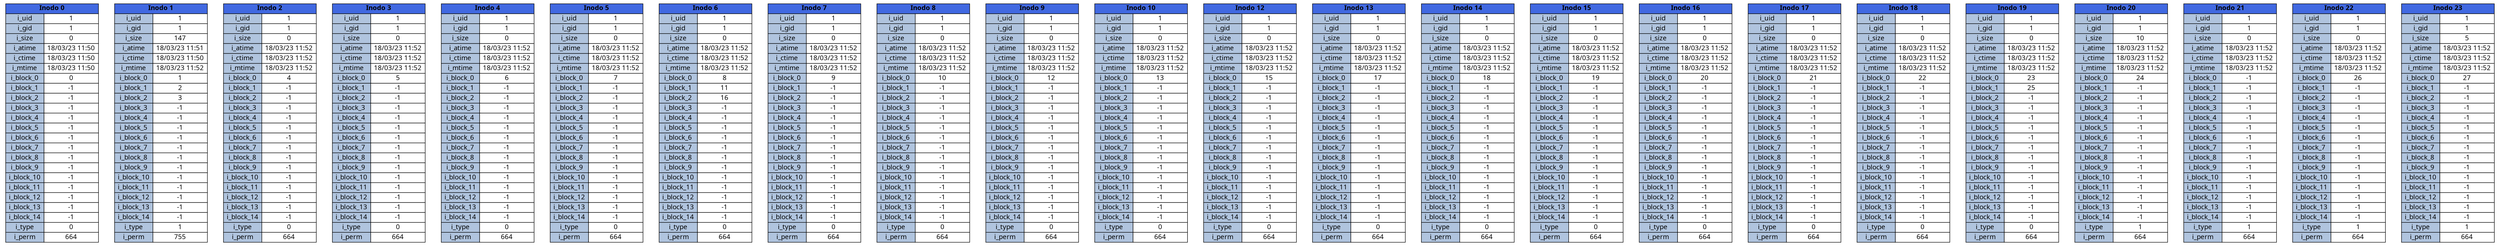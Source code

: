 digraph G{

    nodo_0 [ shape=none fontname="Century Gothic" label=<
   <table border='0' cellborder='1' cellspacing='0' bgcolor="royalblue">    <tr> <td colspan='2'> <b>Inodo 0</b> </td></tr>
    <tr> <td bgcolor="lightsteelblue"> i_uid </td> <td bgcolor="white"> 1 </td>  </tr>
    <tr> <td bgcolor="lightsteelblue"> i_gid </td> <td bgcolor="white"> 1 </td>  </tr>
    <tr> <td bgcolor="lightsteelblue"> i_size </td> <td bgcolor="white"> 0 </td> </tr>
    <tr> <td bgcolor="lightsteelblue"> i_atime </td> <td bgcolor="white"> 18/03/23 11:50 </td>  </tr>
    <tr> <td bgcolor="lightsteelblue"> i_ctime </td> <td bgcolor="white"> 18/03/23 11:50 </td>  </tr>
    <tr> <td bgcolor="lightsteelblue"> i_mtime </td> <td bgcolor="white"> 18/03/23 11:50 </td></tr>
    <tr> <td bgcolor="lightsteelblue"> i_block_0 </td> <td bgcolor="white"> 0 </td> </tr>
    <tr> <td bgcolor="lightsteelblue"> i_block_1 </td> <td bgcolor="white"> -1 </td> </tr>
    <tr> <td bgcolor="lightsteelblue"> i_block_2 </td> <td bgcolor="white"> -1 </td> </tr>
    <tr> <td bgcolor="lightsteelblue"> i_block_3 </td> <td bgcolor="white"> -1 </td> </tr>
    <tr> <td bgcolor="lightsteelblue"> i_block_4 </td> <td bgcolor="white"> -1 </td> </tr>
    <tr> <td bgcolor="lightsteelblue"> i_block_5 </td> <td bgcolor="white"> -1 </td> </tr>
    <tr> <td bgcolor="lightsteelblue"> i_block_6 </td> <td bgcolor="white"> -1 </td> </tr>
    <tr> <td bgcolor="lightsteelblue"> i_block_7 </td> <td bgcolor="white"> -1 </td> </tr>
    <tr> <td bgcolor="lightsteelblue"> i_block_8 </td> <td bgcolor="white"> -1 </td> </tr>
    <tr> <td bgcolor="lightsteelblue"> i_block_9 </td> <td bgcolor="white"> -1 </td> </tr>
    <tr> <td bgcolor="lightsteelblue"> i_block_10 </td> <td bgcolor="white"> -1 </td> </tr>
    <tr> <td bgcolor="lightsteelblue"> i_block_11 </td> <td bgcolor="white"> -1 </td> </tr>
    <tr> <td bgcolor="lightsteelblue"> i_block_12 </td> <td bgcolor="white"> -1 </td> </tr>
    <tr> <td bgcolor="lightsteelblue"> i_block_13 </td> <td bgcolor="white"> -1 </td> </tr>
    <tr> <td bgcolor="lightsteelblue"> i_block_14 </td> <td bgcolor="white"> -1 </td> </tr>
    <tr> <td bgcolor="lightsteelblue"> i_type </td> <td bgcolor="white"> 0 </td> </tr>
    <tr> <td bgcolor="lightsteelblue"> i_perm </td> <td bgcolor="white"> 664 </td> </tr>
   </table>>]
    nodo_1 [ shape=none fontname="Century Gothic" label=<
   <table border='0' cellborder='1' cellspacing='0' bgcolor="royalblue">    <tr> <td colspan='2'> <b>Inodo 1</b> </td></tr>
    <tr> <td bgcolor="lightsteelblue"> i_uid </td> <td bgcolor="white"> 1 </td>  </tr>
    <tr> <td bgcolor="lightsteelblue"> i_gid </td> <td bgcolor="white"> 1 </td>  </tr>
    <tr> <td bgcolor="lightsteelblue"> i_size </td> <td bgcolor="white"> 147 </td> </tr>
    <tr> <td bgcolor="lightsteelblue"> i_atime </td> <td bgcolor="white"> 18/03/23 11:51 </td>  </tr>
    <tr> <td bgcolor="lightsteelblue"> i_ctime </td> <td bgcolor="white"> 18/03/23 11:50 </td>  </tr>
    <tr> <td bgcolor="lightsteelblue"> i_mtime </td> <td bgcolor="white"> 18/03/23 11:52 </td></tr>
    <tr> <td bgcolor="lightsteelblue"> i_block_0 </td> <td bgcolor="white"> 1 </td> </tr>
    <tr> <td bgcolor="lightsteelblue"> i_block_1 </td> <td bgcolor="white"> 2 </td> </tr>
    <tr> <td bgcolor="lightsteelblue"> i_block_2 </td> <td bgcolor="white"> 3 </td> </tr>
    <tr> <td bgcolor="lightsteelblue"> i_block_3 </td> <td bgcolor="white"> -1 </td> </tr>
    <tr> <td bgcolor="lightsteelblue"> i_block_4 </td> <td bgcolor="white"> -1 </td> </tr>
    <tr> <td bgcolor="lightsteelblue"> i_block_5 </td> <td bgcolor="white"> -1 </td> </tr>
    <tr> <td bgcolor="lightsteelblue"> i_block_6 </td> <td bgcolor="white"> -1 </td> </tr>
    <tr> <td bgcolor="lightsteelblue"> i_block_7 </td> <td bgcolor="white"> -1 </td> </tr>
    <tr> <td bgcolor="lightsteelblue"> i_block_8 </td> <td bgcolor="white"> -1 </td> </tr>
    <tr> <td bgcolor="lightsteelblue"> i_block_9 </td> <td bgcolor="white"> -1 </td> </tr>
    <tr> <td bgcolor="lightsteelblue"> i_block_10 </td> <td bgcolor="white"> -1 </td> </tr>
    <tr> <td bgcolor="lightsteelblue"> i_block_11 </td> <td bgcolor="white"> -1 </td> </tr>
    <tr> <td bgcolor="lightsteelblue"> i_block_12 </td> <td bgcolor="white"> -1 </td> </tr>
    <tr> <td bgcolor="lightsteelblue"> i_block_13 </td> <td bgcolor="white"> -1 </td> </tr>
    <tr> <td bgcolor="lightsteelblue"> i_block_14 </td> <td bgcolor="white"> -1 </td> </tr>
    <tr> <td bgcolor="lightsteelblue"> i_type </td> <td bgcolor="white"> 1 </td> </tr>
    <tr> <td bgcolor="lightsteelblue"> i_perm </td> <td bgcolor="white"> 755 </td> </tr>
   </table>>]
    nodo_2 [ shape=none fontname="Century Gothic" label=<
   <table border='0' cellborder='1' cellspacing='0' bgcolor="royalblue">    <tr> <td colspan='2'> <b>Inodo 2</b> </td></tr>
    <tr> <td bgcolor="lightsteelblue"> i_uid </td> <td bgcolor="white"> 1 </td>  </tr>
    <tr> <td bgcolor="lightsteelblue"> i_gid </td> <td bgcolor="white"> 1 </td>  </tr>
    <tr> <td bgcolor="lightsteelblue"> i_size </td> <td bgcolor="white"> 0 </td> </tr>
    <tr> <td bgcolor="lightsteelblue"> i_atime </td> <td bgcolor="white"> 18/03/23 11:52 </td>  </tr>
    <tr> <td bgcolor="lightsteelblue"> i_ctime </td> <td bgcolor="white"> 18/03/23 11:52 </td>  </tr>
    <tr> <td bgcolor="lightsteelblue"> i_mtime </td> <td bgcolor="white"> 18/03/23 11:52 </td></tr>
    <tr> <td bgcolor="lightsteelblue"> i_block_0 </td> <td bgcolor="white"> 4 </td> </tr>
    <tr> <td bgcolor="lightsteelblue"> i_block_1 </td> <td bgcolor="white"> -1 </td> </tr>
    <tr> <td bgcolor="lightsteelblue"> i_block_2 </td> <td bgcolor="white"> -1 </td> </tr>
    <tr> <td bgcolor="lightsteelblue"> i_block_3 </td> <td bgcolor="white"> -1 </td> </tr>
    <tr> <td bgcolor="lightsteelblue"> i_block_4 </td> <td bgcolor="white"> -1 </td> </tr>
    <tr> <td bgcolor="lightsteelblue"> i_block_5 </td> <td bgcolor="white"> -1 </td> </tr>
    <tr> <td bgcolor="lightsteelblue"> i_block_6 </td> <td bgcolor="white"> -1 </td> </tr>
    <tr> <td bgcolor="lightsteelblue"> i_block_7 </td> <td bgcolor="white"> -1 </td> </tr>
    <tr> <td bgcolor="lightsteelblue"> i_block_8 </td> <td bgcolor="white"> -1 </td> </tr>
    <tr> <td bgcolor="lightsteelblue"> i_block_9 </td> <td bgcolor="white"> -1 </td> </tr>
    <tr> <td bgcolor="lightsteelblue"> i_block_10 </td> <td bgcolor="white"> -1 </td> </tr>
    <tr> <td bgcolor="lightsteelblue"> i_block_11 </td> <td bgcolor="white"> -1 </td> </tr>
    <tr> <td bgcolor="lightsteelblue"> i_block_12 </td> <td bgcolor="white"> -1 </td> </tr>
    <tr> <td bgcolor="lightsteelblue"> i_block_13 </td> <td bgcolor="white"> -1 </td> </tr>
    <tr> <td bgcolor="lightsteelblue"> i_block_14 </td> <td bgcolor="white"> -1 </td> </tr>
    <tr> <td bgcolor="lightsteelblue"> i_type </td> <td bgcolor="white"> 0 </td> </tr>
    <tr> <td bgcolor="lightsteelblue"> i_perm </td> <td bgcolor="white"> 664 </td> </tr>
   </table>>]
    nodo_3 [ shape=none fontname="Century Gothic" label=<
   <table border='0' cellborder='1' cellspacing='0' bgcolor="royalblue">    <tr> <td colspan='2'> <b>Inodo 3</b> </td></tr>
    <tr> <td bgcolor="lightsteelblue"> i_uid </td> <td bgcolor="white"> 1 </td>  </tr>
    <tr> <td bgcolor="lightsteelblue"> i_gid </td> <td bgcolor="white"> 1 </td>  </tr>
    <tr> <td bgcolor="lightsteelblue"> i_size </td> <td bgcolor="white"> 0 </td> </tr>
    <tr> <td bgcolor="lightsteelblue"> i_atime </td> <td bgcolor="white"> 18/03/23 11:52 </td>  </tr>
    <tr> <td bgcolor="lightsteelblue"> i_ctime </td> <td bgcolor="white"> 18/03/23 11:52 </td>  </tr>
    <tr> <td bgcolor="lightsteelblue"> i_mtime </td> <td bgcolor="white"> 18/03/23 11:52 </td></tr>
    <tr> <td bgcolor="lightsteelblue"> i_block_0 </td> <td bgcolor="white"> 5 </td> </tr>
    <tr> <td bgcolor="lightsteelblue"> i_block_1 </td> <td bgcolor="white"> -1 </td> </tr>
    <tr> <td bgcolor="lightsteelblue"> i_block_2 </td> <td bgcolor="white"> -1 </td> </tr>
    <tr> <td bgcolor="lightsteelblue"> i_block_3 </td> <td bgcolor="white"> -1 </td> </tr>
    <tr> <td bgcolor="lightsteelblue"> i_block_4 </td> <td bgcolor="white"> -1 </td> </tr>
    <tr> <td bgcolor="lightsteelblue"> i_block_5 </td> <td bgcolor="white"> -1 </td> </tr>
    <tr> <td bgcolor="lightsteelblue"> i_block_6 </td> <td bgcolor="white"> -1 </td> </tr>
    <tr> <td bgcolor="lightsteelblue"> i_block_7 </td> <td bgcolor="white"> -1 </td> </tr>
    <tr> <td bgcolor="lightsteelblue"> i_block_8 </td> <td bgcolor="white"> -1 </td> </tr>
    <tr> <td bgcolor="lightsteelblue"> i_block_9 </td> <td bgcolor="white"> -1 </td> </tr>
    <tr> <td bgcolor="lightsteelblue"> i_block_10 </td> <td bgcolor="white"> -1 </td> </tr>
    <tr> <td bgcolor="lightsteelblue"> i_block_11 </td> <td bgcolor="white"> -1 </td> </tr>
    <tr> <td bgcolor="lightsteelblue"> i_block_12 </td> <td bgcolor="white"> -1 </td> </tr>
    <tr> <td bgcolor="lightsteelblue"> i_block_13 </td> <td bgcolor="white"> -1 </td> </tr>
    <tr> <td bgcolor="lightsteelblue"> i_block_14 </td> <td bgcolor="white"> -1 </td> </tr>
    <tr> <td bgcolor="lightsteelblue"> i_type </td> <td bgcolor="white"> 0 </td> </tr>
    <tr> <td bgcolor="lightsteelblue"> i_perm </td> <td bgcolor="white"> 664 </td> </tr>
   </table>>]
    nodo_4 [ shape=none fontname="Century Gothic" label=<
   <table border='0' cellborder='1' cellspacing='0' bgcolor="royalblue">    <tr> <td colspan='2'> <b>Inodo 4</b> </td></tr>
    <tr> <td bgcolor="lightsteelblue"> i_uid </td> <td bgcolor="white"> 1 </td>  </tr>
    <tr> <td bgcolor="lightsteelblue"> i_gid </td> <td bgcolor="white"> 1 </td>  </tr>
    <tr> <td bgcolor="lightsteelblue"> i_size </td> <td bgcolor="white"> 0 </td> </tr>
    <tr> <td bgcolor="lightsteelblue"> i_atime </td> <td bgcolor="white"> 18/03/23 11:52 </td>  </tr>
    <tr> <td bgcolor="lightsteelblue"> i_ctime </td> <td bgcolor="white"> 18/03/23 11:52 </td>  </tr>
    <tr> <td bgcolor="lightsteelblue"> i_mtime </td> <td bgcolor="white"> 18/03/23 11:52 </td></tr>
    <tr> <td bgcolor="lightsteelblue"> i_block_0 </td> <td bgcolor="white"> 6 </td> </tr>
    <tr> <td bgcolor="lightsteelblue"> i_block_1 </td> <td bgcolor="white"> -1 </td> </tr>
    <tr> <td bgcolor="lightsteelblue"> i_block_2 </td> <td bgcolor="white"> -1 </td> </tr>
    <tr> <td bgcolor="lightsteelblue"> i_block_3 </td> <td bgcolor="white"> -1 </td> </tr>
    <tr> <td bgcolor="lightsteelblue"> i_block_4 </td> <td bgcolor="white"> -1 </td> </tr>
    <tr> <td bgcolor="lightsteelblue"> i_block_5 </td> <td bgcolor="white"> -1 </td> </tr>
    <tr> <td bgcolor="lightsteelblue"> i_block_6 </td> <td bgcolor="white"> -1 </td> </tr>
    <tr> <td bgcolor="lightsteelblue"> i_block_7 </td> <td bgcolor="white"> -1 </td> </tr>
    <tr> <td bgcolor="lightsteelblue"> i_block_8 </td> <td bgcolor="white"> -1 </td> </tr>
    <tr> <td bgcolor="lightsteelblue"> i_block_9 </td> <td bgcolor="white"> -1 </td> </tr>
    <tr> <td bgcolor="lightsteelblue"> i_block_10 </td> <td bgcolor="white"> -1 </td> </tr>
    <tr> <td bgcolor="lightsteelblue"> i_block_11 </td> <td bgcolor="white"> -1 </td> </tr>
    <tr> <td bgcolor="lightsteelblue"> i_block_12 </td> <td bgcolor="white"> -1 </td> </tr>
    <tr> <td bgcolor="lightsteelblue"> i_block_13 </td> <td bgcolor="white"> -1 </td> </tr>
    <tr> <td bgcolor="lightsteelblue"> i_block_14 </td> <td bgcolor="white"> -1 </td> </tr>
    <tr> <td bgcolor="lightsteelblue"> i_type </td> <td bgcolor="white"> 0 </td> </tr>
    <tr> <td bgcolor="lightsteelblue"> i_perm </td> <td bgcolor="white"> 664 </td> </tr>
   </table>>]
    nodo_5 [ shape=none fontname="Century Gothic" label=<
   <table border='0' cellborder='1' cellspacing='0' bgcolor="royalblue">    <tr> <td colspan='2'> <b>Inodo 5</b> </td></tr>
    <tr> <td bgcolor="lightsteelblue"> i_uid </td> <td bgcolor="white"> 1 </td>  </tr>
    <tr> <td bgcolor="lightsteelblue"> i_gid </td> <td bgcolor="white"> 1 </td>  </tr>
    <tr> <td bgcolor="lightsteelblue"> i_size </td> <td bgcolor="white"> 0 </td> </tr>
    <tr> <td bgcolor="lightsteelblue"> i_atime </td> <td bgcolor="white"> 18/03/23 11:52 </td>  </tr>
    <tr> <td bgcolor="lightsteelblue"> i_ctime </td> <td bgcolor="white"> 18/03/23 11:52 </td>  </tr>
    <tr> <td bgcolor="lightsteelblue"> i_mtime </td> <td bgcolor="white"> 18/03/23 11:52 </td></tr>
    <tr> <td bgcolor="lightsteelblue"> i_block_0 </td> <td bgcolor="white"> 7 </td> </tr>
    <tr> <td bgcolor="lightsteelblue"> i_block_1 </td> <td bgcolor="white"> -1 </td> </tr>
    <tr> <td bgcolor="lightsteelblue"> i_block_2 </td> <td bgcolor="white"> -1 </td> </tr>
    <tr> <td bgcolor="lightsteelblue"> i_block_3 </td> <td bgcolor="white"> -1 </td> </tr>
    <tr> <td bgcolor="lightsteelblue"> i_block_4 </td> <td bgcolor="white"> -1 </td> </tr>
    <tr> <td bgcolor="lightsteelblue"> i_block_5 </td> <td bgcolor="white"> -1 </td> </tr>
    <tr> <td bgcolor="lightsteelblue"> i_block_6 </td> <td bgcolor="white"> -1 </td> </tr>
    <tr> <td bgcolor="lightsteelblue"> i_block_7 </td> <td bgcolor="white"> -1 </td> </tr>
    <tr> <td bgcolor="lightsteelblue"> i_block_8 </td> <td bgcolor="white"> -1 </td> </tr>
    <tr> <td bgcolor="lightsteelblue"> i_block_9 </td> <td bgcolor="white"> -1 </td> </tr>
    <tr> <td bgcolor="lightsteelblue"> i_block_10 </td> <td bgcolor="white"> -1 </td> </tr>
    <tr> <td bgcolor="lightsteelblue"> i_block_11 </td> <td bgcolor="white"> -1 </td> </tr>
    <tr> <td bgcolor="lightsteelblue"> i_block_12 </td> <td bgcolor="white"> -1 </td> </tr>
    <tr> <td bgcolor="lightsteelblue"> i_block_13 </td> <td bgcolor="white"> -1 </td> </tr>
    <tr> <td bgcolor="lightsteelblue"> i_block_14 </td> <td bgcolor="white"> -1 </td> </tr>
    <tr> <td bgcolor="lightsteelblue"> i_type </td> <td bgcolor="white"> 0 </td> </tr>
    <tr> <td bgcolor="lightsteelblue"> i_perm </td> <td bgcolor="white"> 664 </td> </tr>
   </table>>]
    nodo_6 [ shape=none fontname="Century Gothic" label=<
   <table border='0' cellborder='1' cellspacing='0' bgcolor="royalblue">    <tr> <td colspan='2'> <b>Inodo 6</b> </td></tr>
    <tr> <td bgcolor="lightsteelblue"> i_uid </td> <td bgcolor="white"> 1 </td>  </tr>
    <tr> <td bgcolor="lightsteelblue"> i_gid </td> <td bgcolor="white"> 1 </td>  </tr>
    <tr> <td bgcolor="lightsteelblue"> i_size </td> <td bgcolor="white"> 0 </td> </tr>
    <tr> <td bgcolor="lightsteelblue"> i_atime </td> <td bgcolor="white"> 18/03/23 11:52 </td>  </tr>
    <tr> <td bgcolor="lightsteelblue"> i_ctime </td> <td bgcolor="white"> 18/03/23 11:52 </td>  </tr>
    <tr> <td bgcolor="lightsteelblue"> i_mtime </td> <td bgcolor="white"> 18/03/23 11:52 </td></tr>
    <tr> <td bgcolor="lightsteelblue"> i_block_0 </td> <td bgcolor="white"> 8 </td> </tr>
    <tr> <td bgcolor="lightsteelblue"> i_block_1 </td> <td bgcolor="white"> 11 </td> </tr>
    <tr> <td bgcolor="lightsteelblue"> i_block_2 </td> <td bgcolor="white"> 16 </td> </tr>
    <tr> <td bgcolor="lightsteelblue"> i_block_3 </td> <td bgcolor="white"> -1 </td> </tr>
    <tr> <td bgcolor="lightsteelblue"> i_block_4 </td> <td bgcolor="white"> -1 </td> </tr>
    <tr> <td bgcolor="lightsteelblue"> i_block_5 </td> <td bgcolor="white"> -1 </td> </tr>
    <tr> <td bgcolor="lightsteelblue"> i_block_6 </td> <td bgcolor="white"> -1 </td> </tr>
    <tr> <td bgcolor="lightsteelblue"> i_block_7 </td> <td bgcolor="white"> -1 </td> </tr>
    <tr> <td bgcolor="lightsteelblue"> i_block_8 </td> <td bgcolor="white"> -1 </td> </tr>
    <tr> <td bgcolor="lightsteelblue"> i_block_9 </td> <td bgcolor="white"> -1 </td> </tr>
    <tr> <td bgcolor="lightsteelblue"> i_block_10 </td> <td bgcolor="white"> -1 </td> </tr>
    <tr> <td bgcolor="lightsteelblue"> i_block_11 </td> <td bgcolor="white"> -1 </td> </tr>
    <tr> <td bgcolor="lightsteelblue"> i_block_12 </td> <td bgcolor="white"> -1 </td> </tr>
    <tr> <td bgcolor="lightsteelblue"> i_block_13 </td> <td bgcolor="white"> -1 </td> </tr>
    <tr> <td bgcolor="lightsteelblue"> i_block_14 </td> <td bgcolor="white"> -1 </td> </tr>
    <tr> <td bgcolor="lightsteelblue"> i_type </td> <td bgcolor="white"> 0 </td> </tr>
    <tr> <td bgcolor="lightsteelblue"> i_perm </td> <td bgcolor="white"> 664 </td> </tr>
   </table>>]
    nodo_7 [ shape=none fontname="Century Gothic" label=<
   <table border='0' cellborder='1' cellspacing='0' bgcolor="royalblue">    <tr> <td colspan='2'> <b>Inodo 7</b> </td></tr>
    <tr> <td bgcolor="lightsteelblue"> i_uid </td> <td bgcolor="white"> 1 </td>  </tr>
    <tr> <td bgcolor="lightsteelblue"> i_gid </td> <td bgcolor="white"> 1 </td>  </tr>
    <tr> <td bgcolor="lightsteelblue"> i_size </td> <td bgcolor="white"> 0 </td> </tr>
    <tr> <td bgcolor="lightsteelblue"> i_atime </td> <td bgcolor="white"> 18/03/23 11:52 </td>  </tr>
    <tr> <td bgcolor="lightsteelblue"> i_ctime </td> <td bgcolor="white"> 18/03/23 11:52 </td>  </tr>
    <tr> <td bgcolor="lightsteelblue"> i_mtime </td> <td bgcolor="white"> 18/03/23 11:52 </td></tr>
    <tr> <td bgcolor="lightsteelblue"> i_block_0 </td> <td bgcolor="white"> 9 </td> </tr>
    <tr> <td bgcolor="lightsteelblue"> i_block_1 </td> <td bgcolor="white"> -1 </td> </tr>
    <tr> <td bgcolor="lightsteelblue"> i_block_2 </td> <td bgcolor="white"> -1 </td> </tr>
    <tr> <td bgcolor="lightsteelblue"> i_block_3 </td> <td bgcolor="white"> -1 </td> </tr>
    <tr> <td bgcolor="lightsteelblue"> i_block_4 </td> <td bgcolor="white"> -1 </td> </tr>
    <tr> <td bgcolor="lightsteelblue"> i_block_5 </td> <td bgcolor="white"> -1 </td> </tr>
    <tr> <td bgcolor="lightsteelblue"> i_block_6 </td> <td bgcolor="white"> -1 </td> </tr>
    <tr> <td bgcolor="lightsteelblue"> i_block_7 </td> <td bgcolor="white"> -1 </td> </tr>
    <tr> <td bgcolor="lightsteelblue"> i_block_8 </td> <td bgcolor="white"> -1 </td> </tr>
    <tr> <td bgcolor="lightsteelblue"> i_block_9 </td> <td bgcolor="white"> -1 </td> </tr>
    <tr> <td bgcolor="lightsteelblue"> i_block_10 </td> <td bgcolor="white"> -1 </td> </tr>
    <tr> <td bgcolor="lightsteelblue"> i_block_11 </td> <td bgcolor="white"> -1 </td> </tr>
    <tr> <td bgcolor="lightsteelblue"> i_block_12 </td> <td bgcolor="white"> -1 </td> </tr>
    <tr> <td bgcolor="lightsteelblue"> i_block_13 </td> <td bgcolor="white"> -1 </td> </tr>
    <tr> <td bgcolor="lightsteelblue"> i_block_14 </td> <td bgcolor="white"> -1 </td> </tr>
    <tr> <td bgcolor="lightsteelblue"> i_type </td> <td bgcolor="white"> 0 </td> </tr>
    <tr> <td bgcolor="lightsteelblue"> i_perm </td> <td bgcolor="white"> 664 </td> </tr>
   </table>>]
    nodo_8 [ shape=none fontname="Century Gothic" label=<
   <table border='0' cellborder='1' cellspacing='0' bgcolor="royalblue">    <tr> <td colspan='2'> <b>Inodo 8</b> </td></tr>
    <tr> <td bgcolor="lightsteelblue"> i_uid </td> <td bgcolor="white"> 1 </td>  </tr>
    <tr> <td bgcolor="lightsteelblue"> i_gid </td> <td bgcolor="white"> 1 </td>  </tr>
    <tr> <td bgcolor="lightsteelblue"> i_size </td> <td bgcolor="white"> 0 </td> </tr>
    <tr> <td bgcolor="lightsteelblue"> i_atime </td> <td bgcolor="white"> 18/03/23 11:52 </td>  </tr>
    <tr> <td bgcolor="lightsteelblue"> i_ctime </td> <td bgcolor="white"> 18/03/23 11:52 </td>  </tr>
    <tr> <td bgcolor="lightsteelblue"> i_mtime </td> <td bgcolor="white"> 18/03/23 11:52 </td></tr>
    <tr> <td bgcolor="lightsteelblue"> i_block_0 </td> <td bgcolor="white"> 10 </td> </tr>
    <tr> <td bgcolor="lightsteelblue"> i_block_1 </td> <td bgcolor="white"> -1 </td> </tr>
    <tr> <td bgcolor="lightsteelblue"> i_block_2 </td> <td bgcolor="white"> -1 </td> </tr>
    <tr> <td bgcolor="lightsteelblue"> i_block_3 </td> <td bgcolor="white"> -1 </td> </tr>
    <tr> <td bgcolor="lightsteelblue"> i_block_4 </td> <td bgcolor="white"> -1 </td> </tr>
    <tr> <td bgcolor="lightsteelblue"> i_block_5 </td> <td bgcolor="white"> -1 </td> </tr>
    <tr> <td bgcolor="lightsteelblue"> i_block_6 </td> <td bgcolor="white"> -1 </td> </tr>
    <tr> <td bgcolor="lightsteelblue"> i_block_7 </td> <td bgcolor="white"> -1 </td> </tr>
    <tr> <td bgcolor="lightsteelblue"> i_block_8 </td> <td bgcolor="white"> -1 </td> </tr>
    <tr> <td bgcolor="lightsteelblue"> i_block_9 </td> <td bgcolor="white"> -1 </td> </tr>
    <tr> <td bgcolor="lightsteelblue"> i_block_10 </td> <td bgcolor="white"> -1 </td> </tr>
    <tr> <td bgcolor="lightsteelblue"> i_block_11 </td> <td bgcolor="white"> -1 </td> </tr>
    <tr> <td bgcolor="lightsteelblue"> i_block_12 </td> <td bgcolor="white"> -1 </td> </tr>
    <tr> <td bgcolor="lightsteelblue"> i_block_13 </td> <td bgcolor="white"> -1 </td> </tr>
    <tr> <td bgcolor="lightsteelblue"> i_block_14 </td> <td bgcolor="white"> -1 </td> </tr>
    <tr> <td bgcolor="lightsteelblue"> i_type </td> <td bgcolor="white"> 0 </td> </tr>
    <tr> <td bgcolor="lightsteelblue"> i_perm </td> <td bgcolor="white"> 664 </td> </tr>
   </table>>]
    nodo_9 [ shape=none fontname="Century Gothic" label=<
   <table border='0' cellborder='1' cellspacing='0' bgcolor="royalblue">    <tr> <td colspan='2'> <b>Inodo 9</b> </td></tr>
    <tr> <td bgcolor="lightsteelblue"> i_uid </td> <td bgcolor="white"> 1 </td>  </tr>
    <tr> <td bgcolor="lightsteelblue"> i_gid </td> <td bgcolor="white"> 1 </td>  </tr>
    <tr> <td bgcolor="lightsteelblue"> i_size </td> <td bgcolor="white"> 0 </td> </tr>
    <tr> <td bgcolor="lightsteelblue"> i_atime </td> <td bgcolor="white"> 18/03/23 11:52 </td>  </tr>
    <tr> <td bgcolor="lightsteelblue"> i_ctime </td> <td bgcolor="white"> 18/03/23 11:52 </td>  </tr>
    <tr> <td bgcolor="lightsteelblue"> i_mtime </td> <td bgcolor="white"> 18/03/23 11:52 </td></tr>
    <tr> <td bgcolor="lightsteelblue"> i_block_0 </td> <td bgcolor="white"> 12 </td> </tr>
    <tr> <td bgcolor="lightsteelblue"> i_block_1 </td> <td bgcolor="white"> -1 </td> </tr>
    <tr> <td bgcolor="lightsteelblue"> i_block_2 </td> <td bgcolor="white"> -1 </td> </tr>
    <tr> <td bgcolor="lightsteelblue"> i_block_3 </td> <td bgcolor="white"> -1 </td> </tr>
    <tr> <td bgcolor="lightsteelblue"> i_block_4 </td> <td bgcolor="white"> -1 </td> </tr>
    <tr> <td bgcolor="lightsteelblue"> i_block_5 </td> <td bgcolor="white"> -1 </td> </tr>
    <tr> <td bgcolor="lightsteelblue"> i_block_6 </td> <td bgcolor="white"> -1 </td> </tr>
    <tr> <td bgcolor="lightsteelblue"> i_block_7 </td> <td bgcolor="white"> -1 </td> </tr>
    <tr> <td bgcolor="lightsteelblue"> i_block_8 </td> <td bgcolor="white"> -1 </td> </tr>
    <tr> <td bgcolor="lightsteelblue"> i_block_9 </td> <td bgcolor="white"> -1 </td> </tr>
    <tr> <td bgcolor="lightsteelblue"> i_block_10 </td> <td bgcolor="white"> -1 </td> </tr>
    <tr> <td bgcolor="lightsteelblue"> i_block_11 </td> <td bgcolor="white"> -1 </td> </tr>
    <tr> <td bgcolor="lightsteelblue"> i_block_12 </td> <td bgcolor="white"> -1 </td> </tr>
    <tr> <td bgcolor="lightsteelblue"> i_block_13 </td> <td bgcolor="white"> -1 </td> </tr>
    <tr> <td bgcolor="lightsteelblue"> i_block_14 </td> <td bgcolor="white"> -1 </td> </tr>
    <tr> <td bgcolor="lightsteelblue"> i_type </td> <td bgcolor="white"> 0 </td> </tr>
    <tr> <td bgcolor="lightsteelblue"> i_perm </td> <td bgcolor="white"> 664 </td> </tr>
   </table>>]
    nodo_10 [ shape=none fontname="Century Gothic" label=<
   <table border='0' cellborder='1' cellspacing='0' bgcolor="royalblue">    <tr> <td colspan='2'> <b>Inodo 10</b> </td></tr>
    <tr> <td bgcolor="lightsteelblue"> i_uid </td> <td bgcolor="white"> 1 </td>  </tr>
    <tr> <td bgcolor="lightsteelblue"> i_gid </td> <td bgcolor="white"> 1 </td>  </tr>
    <tr> <td bgcolor="lightsteelblue"> i_size </td> <td bgcolor="white"> 0 </td> </tr>
    <tr> <td bgcolor="lightsteelblue"> i_atime </td> <td bgcolor="white"> 18/03/23 11:52 </td>  </tr>
    <tr> <td bgcolor="lightsteelblue"> i_ctime </td> <td bgcolor="white"> 18/03/23 11:52 </td>  </tr>
    <tr> <td bgcolor="lightsteelblue"> i_mtime </td> <td bgcolor="white"> 18/03/23 11:52 </td></tr>
    <tr> <td bgcolor="lightsteelblue"> i_block_0 </td> <td bgcolor="white"> 13 </td> </tr>
    <tr> <td bgcolor="lightsteelblue"> i_block_1 </td> <td bgcolor="white"> -1 </td> </tr>
    <tr> <td bgcolor="lightsteelblue"> i_block_2 </td> <td bgcolor="white"> -1 </td> </tr>
    <tr> <td bgcolor="lightsteelblue"> i_block_3 </td> <td bgcolor="white"> -1 </td> </tr>
    <tr> <td bgcolor="lightsteelblue"> i_block_4 </td> <td bgcolor="white"> -1 </td> </tr>
    <tr> <td bgcolor="lightsteelblue"> i_block_5 </td> <td bgcolor="white"> -1 </td> </tr>
    <tr> <td bgcolor="lightsteelblue"> i_block_6 </td> <td bgcolor="white"> -1 </td> </tr>
    <tr> <td bgcolor="lightsteelblue"> i_block_7 </td> <td bgcolor="white"> -1 </td> </tr>
    <tr> <td bgcolor="lightsteelblue"> i_block_8 </td> <td bgcolor="white"> -1 </td> </tr>
    <tr> <td bgcolor="lightsteelblue"> i_block_9 </td> <td bgcolor="white"> -1 </td> </tr>
    <tr> <td bgcolor="lightsteelblue"> i_block_10 </td> <td bgcolor="white"> -1 </td> </tr>
    <tr> <td bgcolor="lightsteelblue"> i_block_11 </td> <td bgcolor="white"> -1 </td> </tr>
    <tr> <td bgcolor="lightsteelblue"> i_block_12 </td> <td bgcolor="white"> -1 </td> </tr>
    <tr> <td bgcolor="lightsteelblue"> i_block_13 </td> <td bgcolor="white"> -1 </td> </tr>
    <tr> <td bgcolor="lightsteelblue"> i_block_14 </td> <td bgcolor="white"> -1 </td> </tr>
    <tr> <td bgcolor="lightsteelblue"> i_type </td> <td bgcolor="white"> 0 </td> </tr>
    <tr> <td bgcolor="lightsteelblue"> i_perm </td> <td bgcolor="white"> 664 </td> </tr>
   </table>>]
    nodo_12 [ shape=none fontname="Century Gothic" label=<
   <table border='0' cellborder='1' cellspacing='0' bgcolor="royalblue">    <tr> <td colspan='2'> <b>Inodo 12</b> </td></tr>
    <tr> <td bgcolor="lightsteelblue"> i_uid </td> <td bgcolor="white"> 1 </td>  </tr>
    <tr> <td bgcolor="lightsteelblue"> i_gid </td> <td bgcolor="white"> 1 </td>  </tr>
    <tr> <td bgcolor="lightsteelblue"> i_size </td> <td bgcolor="white"> 0 </td> </tr>
    <tr> <td bgcolor="lightsteelblue"> i_atime </td> <td bgcolor="white"> 18/03/23 11:52 </td>  </tr>
    <tr> <td bgcolor="lightsteelblue"> i_ctime </td> <td bgcolor="white"> 18/03/23 11:52 </td>  </tr>
    <tr> <td bgcolor="lightsteelblue"> i_mtime </td> <td bgcolor="white"> 18/03/23 11:52 </td></tr>
    <tr> <td bgcolor="lightsteelblue"> i_block_0 </td> <td bgcolor="white"> 15 </td> </tr>
    <tr> <td bgcolor="lightsteelblue"> i_block_1 </td> <td bgcolor="white"> -1 </td> </tr>
    <tr> <td bgcolor="lightsteelblue"> i_block_2 </td> <td bgcolor="white"> -1 </td> </tr>
    <tr> <td bgcolor="lightsteelblue"> i_block_3 </td> <td bgcolor="white"> -1 </td> </tr>
    <tr> <td bgcolor="lightsteelblue"> i_block_4 </td> <td bgcolor="white"> -1 </td> </tr>
    <tr> <td bgcolor="lightsteelblue"> i_block_5 </td> <td bgcolor="white"> -1 </td> </tr>
    <tr> <td bgcolor="lightsteelblue"> i_block_6 </td> <td bgcolor="white"> -1 </td> </tr>
    <tr> <td bgcolor="lightsteelblue"> i_block_7 </td> <td bgcolor="white"> -1 </td> </tr>
    <tr> <td bgcolor="lightsteelblue"> i_block_8 </td> <td bgcolor="white"> -1 </td> </tr>
    <tr> <td bgcolor="lightsteelblue"> i_block_9 </td> <td bgcolor="white"> -1 </td> </tr>
    <tr> <td bgcolor="lightsteelblue"> i_block_10 </td> <td bgcolor="white"> -1 </td> </tr>
    <tr> <td bgcolor="lightsteelblue"> i_block_11 </td> <td bgcolor="white"> -1 </td> </tr>
    <tr> <td bgcolor="lightsteelblue"> i_block_12 </td> <td bgcolor="white"> -1 </td> </tr>
    <tr> <td bgcolor="lightsteelblue"> i_block_13 </td> <td bgcolor="white"> -1 </td> </tr>
    <tr> <td bgcolor="lightsteelblue"> i_block_14 </td> <td bgcolor="white"> -1 </td> </tr>
    <tr> <td bgcolor="lightsteelblue"> i_type </td> <td bgcolor="white"> 0 </td> </tr>
    <tr> <td bgcolor="lightsteelblue"> i_perm </td> <td bgcolor="white"> 664 </td> </tr>
   </table>>]
    nodo_13 [ shape=none fontname="Century Gothic" label=<
   <table border='0' cellborder='1' cellspacing='0' bgcolor="royalblue">    <tr> <td colspan='2'> <b>Inodo 13</b> </td></tr>
    <tr> <td bgcolor="lightsteelblue"> i_uid </td> <td bgcolor="white"> 1 </td>  </tr>
    <tr> <td bgcolor="lightsteelblue"> i_gid </td> <td bgcolor="white"> 1 </td>  </tr>
    <tr> <td bgcolor="lightsteelblue"> i_size </td> <td bgcolor="white"> 0 </td> </tr>
    <tr> <td bgcolor="lightsteelblue"> i_atime </td> <td bgcolor="white"> 18/03/23 11:52 </td>  </tr>
    <tr> <td bgcolor="lightsteelblue"> i_ctime </td> <td bgcolor="white"> 18/03/23 11:52 </td>  </tr>
    <tr> <td bgcolor="lightsteelblue"> i_mtime </td> <td bgcolor="white"> 18/03/23 11:52 </td></tr>
    <tr> <td bgcolor="lightsteelblue"> i_block_0 </td> <td bgcolor="white"> 17 </td> </tr>
    <tr> <td bgcolor="lightsteelblue"> i_block_1 </td> <td bgcolor="white"> -1 </td> </tr>
    <tr> <td bgcolor="lightsteelblue"> i_block_2 </td> <td bgcolor="white"> -1 </td> </tr>
    <tr> <td bgcolor="lightsteelblue"> i_block_3 </td> <td bgcolor="white"> -1 </td> </tr>
    <tr> <td bgcolor="lightsteelblue"> i_block_4 </td> <td bgcolor="white"> -1 </td> </tr>
    <tr> <td bgcolor="lightsteelblue"> i_block_5 </td> <td bgcolor="white"> -1 </td> </tr>
    <tr> <td bgcolor="lightsteelblue"> i_block_6 </td> <td bgcolor="white"> -1 </td> </tr>
    <tr> <td bgcolor="lightsteelblue"> i_block_7 </td> <td bgcolor="white"> -1 </td> </tr>
    <tr> <td bgcolor="lightsteelblue"> i_block_8 </td> <td bgcolor="white"> -1 </td> </tr>
    <tr> <td bgcolor="lightsteelblue"> i_block_9 </td> <td bgcolor="white"> -1 </td> </tr>
    <tr> <td bgcolor="lightsteelblue"> i_block_10 </td> <td bgcolor="white"> -1 </td> </tr>
    <tr> <td bgcolor="lightsteelblue"> i_block_11 </td> <td bgcolor="white"> -1 </td> </tr>
    <tr> <td bgcolor="lightsteelblue"> i_block_12 </td> <td bgcolor="white"> -1 </td> </tr>
    <tr> <td bgcolor="lightsteelblue"> i_block_13 </td> <td bgcolor="white"> -1 </td> </tr>
    <tr> <td bgcolor="lightsteelblue"> i_block_14 </td> <td bgcolor="white"> -1 </td> </tr>
    <tr> <td bgcolor="lightsteelblue"> i_type </td> <td bgcolor="white"> 0 </td> </tr>
    <tr> <td bgcolor="lightsteelblue"> i_perm </td> <td bgcolor="white"> 664 </td> </tr>
   </table>>]
    nodo_14 [ shape=none fontname="Century Gothic" label=<
   <table border='0' cellborder='1' cellspacing='0' bgcolor="royalblue">    <tr> <td colspan='2'> <b>Inodo 14</b> </td></tr>
    <tr> <td bgcolor="lightsteelblue"> i_uid </td> <td bgcolor="white"> 1 </td>  </tr>
    <tr> <td bgcolor="lightsteelblue"> i_gid </td> <td bgcolor="white"> 1 </td>  </tr>
    <tr> <td bgcolor="lightsteelblue"> i_size </td> <td bgcolor="white"> 0 </td> </tr>
    <tr> <td bgcolor="lightsteelblue"> i_atime </td> <td bgcolor="white"> 18/03/23 11:52 </td>  </tr>
    <tr> <td bgcolor="lightsteelblue"> i_ctime </td> <td bgcolor="white"> 18/03/23 11:52 </td>  </tr>
    <tr> <td bgcolor="lightsteelblue"> i_mtime </td> <td bgcolor="white"> 18/03/23 11:52 </td></tr>
    <tr> <td bgcolor="lightsteelblue"> i_block_0 </td> <td bgcolor="white"> 18 </td> </tr>
    <tr> <td bgcolor="lightsteelblue"> i_block_1 </td> <td bgcolor="white"> -1 </td> </tr>
    <tr> <td bgcolor="lightsteelblue"> i_block_2 </td> <td bgcolor="white"> -1 </td> </tr>
    <tr> <td bgcolor="lightsteelblue"> i_block_3 </td> <td bgcolor="white"> -1 </td> </tr>
    <tr> <td bgcolor="lightsteelblue"> i_block_4 </td> <td bgcolor="white"> -1 </td> </tr>
    <tr> <td bgcolor="lightsteelblue"> i_block_5 </td> <td bgcolor="white"> -1 </td> </tr>
    <tr> <td bgcolor="lightsteelblue"> i_block_6 </td> <td bgcolor="white"> -1 </td> </tr>
    <tr> <td bgcolor="lightsteelblue"> i_block_7 </td> <td bgcolor="white"> -1 </td> </tr>
    <tr> <td bgcolor="lightsteelblue"> i_block_8 </td> <td bgcolor="white"> -1 </td> </tr>
    <tr> <td bgcolor="lightsteelblue"> i_block_9 </td> <td bgcolor="white"> -1 </td> </tr>
    <tr> <td bgcolor="lightsteelblue"> i_block_10 </td> <td bgcolor="white"> -1 </td> </tr>
    <tr> <td bgcolor="lightsteelblue"> i_block_11 </td> <td bgcolor="white"> -1 </td> </tr>
    <tr> <td bgcolor="lightsteelblue"> i_block_12 </td> <td bgcolor="white"> -1 </td> </tr>
    <tr> <td bgcolor="lightsteelblue"> i_block_13 </td> <td bgcolor="white"> -1 </td> </tr>
    <tr> <td bgcolor="lightsteelblue"> i_block_14 </td> <td bgcolor="white"> -1 </td> </tr>
    <tr> <td bgcolor="lightsteelblue"> i_type </td> <td bgcolor="white"> 0 </td> </tr>
    <tr> <td bgcolor="lightsteelblue"> i_perm </td> <td bgcolor="white"> 664 </td> </tr>
   </table>>]
    nodo_15 [ shape=none fontname="Century Gothic" label=<
   <table border='0' cellborder='1' cellspacing='0' bgcolor="royalblue">    <tr> <td colspan='2'> <b>Inodo 15</b> </td></tr>
    <tr> <td bgcolor="lightsteelblue"> i_uid </td> <td bgcolor="white"> 1 </td>  </tr>
    <tr> <td bgcolor="lightsteelblue"> i_gid </td> <td bgcolor="white"> 1 </td>  </tr>
    <tr> <td bgcolor="lightsteelblue"> i_size </td> <td bgcolor="white"> 0 </td> </tr>
    <tr> <td bgcolor="lightsteelblue"> i_atime </td> <td bgcolor="white"> 18/03/23 11:52 </td>  </tr>
    <tr> <td bgcolor="lightsteelblue"> i_ctime </td> <td bgcolor="white"> 18/03/23 11:52 </td>  </tr>
    <tr> <td bgcolor="lightsteelblue"> i_mtime </td> <td bgcolor="white"> 18/03/23 11:52 </td></tr>
    <tr> <td bgcolor="lightsteelblue"> i_block_0 </td> <td bgcolor="white"> 19 </td> </tr>
    <tr> <td bgcolor="lightsteelblue"> i_block_1 </td> <td bgcolor="white"> -1 </td> </tr>
    <tr> <td bgcolor="lightsteelblue"> i_block_2 </td> <td bgcolor="white"> -1 </td> </tr>
    <tr> <td bgcolor="lightsteelblue"> i_block_3 </td> <td bgcolor="white"> -1 </td> </tr>
    <tr> <td bgcolor="lightsteelblue"> i_block_4 </td> <td bgcolor="white"> -1 </td> </tr>
    <tr> <td bgcolor="lightsteelblue"> i_block_5 </td> <td bgcolor="white"> -1 </td> </tr>
    <tr> <td bgcolor="lightsteelblue"> i_block_6 </td> <td bgcolor="white"> -1 </td> </tr>
    <tr> <td bgcolor="lightsteelblue"> i_block_7 </td> <td bgcolor="white"> -1 </td> </tr>
    <tr> <td bgcolor="lightsteelblue"> i_block_8 </td> <td bgcolor="white"> -1 </td> </tr>
    <tr> <td bgcolor="lightsteelblue"> i_block_9 </td> <td bgcolor="white"> -1 </td> </tr>
    <tr> <td bgcolor="lightsteelblue"> i_block_10 </td> <td bgcolor="white"> -1 </td> </tr>
    <tr> <td bgcolor="lightsteelblue"> i_block_11 </td> <td bgcolor="white"> -1 </td> </tr>
    <tr> <td bgcolor="lightsteelblue"> i_block_12 </td> <td bgcolor="white"> -1 </td> </tr>
    <tr> <td bgcolor="lightsteelblue"> i_block_13 </td> <td bgcolor="white"> -1 </td> </tr>
    <tr> <td bgcolor="lightsteelblue"> i_block_14 </td> <td bgcolor="white"> -1 </td> </tr>
    <tr> <td bgcolor="lightsteelblue"> i_type </td> <td bgcolor="white"> 0 </td> </tr>
    <tr> <td bgcolor="lightsteelblue"> i_perm </td> <td bgcolor="white"> 664 </td> </tr>
   </table>>]
    nodo_16 [ shape=none fontname="Century Gothic" label=<
   <table border='0' cellborder='1' cellspacing='0' bgcolor="royalblue">    <tr> <td colspan='2'> <b>Inodo 16</b> </td></tr>
    <tr> <td bgcolor="lightsteelblue"> i_uid </td> <td bgcolor="white"> 1 </td>  </tr>
    <tr> <td bgcolor="lightsteelblue"> i_gid </td> <td bgcolor="white"> 1 </td>  </tr>
    <tr> <td bgcolor="lightsteelblue"> i_size </td> <td bgcolor="white"> 0 </td> </tr>
    <tr> <td bgcolor="lightsteelblue"> i_atime </td> <td bgcolor="white"> 18/03/23 11:52 </td>  </tr>
    <tr> <td bgcolor="lightsteelblue"> i_ctime </td> <td bgcolor="white"> 18/03/23 11:52 </td>  </tr>
    <tr> <td bgcolor="lightsteelblue"> i_mtime </td> <td bgcolor="white"> 18/03/23 11:52 </td></tr>
    <tr> <td bgcolor="lightsteelblue"> i_block_0 </td> <td bgcolor="white"> 20 </td> </tr>
    <tr> <td bgcolor="lightsteelblue"> i_block_1 </td> <td bgcolor="white"> -1 </td> </tr>
    <tr> <td bgcolor="lightsteelblue"> i_block_2 </td> <td bgcolor="white"> -1 </td> </tr>
    <tr> <td bgcolor="lightsteelblue"> i_block_3 </td> <td bgcolor="white"> -1 </td> </tr>
    <tr> <td bgcolor="lightsteelblue"> i_block_4 </td> <td bgcolor="white"> -1 </td> </tr>
    <tr> <td bgcolor="lightsteelblue"> i_block_5 </td> <td bgcolor="white"> -1 </td> </tr>
    <tr> <td bgcolor="lightsteelblue"> i_block_6 </td> <td bgcolor="white"> -1 </td> </tr>
    <tr> <td bgcolor="lightsteelblue"> i_block_7 </td> <td bgcolor="white"> -1 </td> </tr>
    <tr> <td bgcolor="lightsteelblue"> i_block_8 </td> <td bgcolor="white"> -1 </td> </tr>
    <tr> <td bgcolor="lightsteelblue"> i_block_9 </td> <td bgcolor="white"> -1 </td> </tr>
    <tr> <td bgcolor="lightsteelblue"> i_block_10 </td> <td bgcolor="white"> -1 </td> </tr>
    <tr> <td bgcolor="lightsteelblue"> i_block_11 </td> <td bgcolor="white"> -1 </td> </tr>
    <tr> <td bgcolor="lightsteelblue"> i_block_12 </td> <td bgcolor="white"> -1 </td> </tr>
    <tr> <td bgcolor="lightsteelblue"> i_block_13 </td> <td bgcolor="white"> -1 </td> </tr>
    <tr> <td bgcolor="lightsteelblue"> i_block_14 </td> <td bgcolor="white"> -1 </td> </tr>
    <tr> <td bgcolor="lightsteelblue"> i_type </td> <td bgcolor="white"> 0 </td> </tr>
    <tr> <td bgcolor="lightsteelblue"> i_perm </td> <td bgcolor="white"> 664 </td> </tr>
   </table>>]
    nodo_17 [ shape=none fontname="Century Gothic" label=<
   <table border='0' cellborder='1' cellspacing='0' bgcolor="royalblue">    <tr> <td colspan='2'> <b>Inodo 17</b> </td></tr>
    <tr> <td bgcolor="lightsteelblue"> i_uid </td> <td bgcolor="white"> 1 </td>  </tr>
    <tr> <td bgcolor="lightsteelblue"> i_gid </td> <td bgcolor="white"> 1 </td>  </tr>
    <tr> <td bgcolor="lightsteelblue"> i_size </td> <td bgcolor="white"> 0 </td> </tr>
    <tr> <td bgcolor="lightsteelblue"> i_atime </td> <td bgcolor="white"> 18/03/23 11:52 </td>  </tr>
    <tr> <td bgcolor="lightsteelblue"> i_ctime </td> <td bgcolor="white"> 18/03/23 11:52 </td>  </tr>
    <tr> <td bgcolor="lightsteelblue"> i_mtime </td> <td bgcolor="white"> 18/03/23 11:52 </td></tr>
    <tr> <td bgcolor="lightsteelblue"> i_block_0 </td> <td bgcolor="white"> 21 </td> </tr>
    <tr> <td bgcolor="lightsteelblue"> i_block_1 </td> <td bgcolor="white"> -1 </td> </tr>
    <tr> <td bgcolor="lightsteelblue"> i_block_2 </td> <td bgcolor="white"> -1 </td> </tr>
    <tr> <td bgcolor="lightsteelblue"> i_block_3 </td> <td bgcolor="white"> -1 </td> </tr>
    <tr> <td bgcolor="lightsteelblue"> i_block_4 </td> <td bgcolor="white"> -1 </td> </tr>
    <tr> <td bgcolor="lightsteelblue"> i_block_5 </td> <td bgcolor="white"> -1 </td> </tr>
    <tr> <td bgcolor="lightsteelblue"> i_block_6 </td> <td bgcolor="white"> -1 </td> </tr>
    <tr> <td bgcolor="lightsteelblue"> i_block_7 </td> <td bgcolor="white"> -1 </td> </tr>
    <tr> <td bgcolor="lightsteelblue"> i_block_8 </td> <td bgcolor="white"> -1 </td> </tr>
    <tr> <td bgcolor="lightsteelblue"> i_block_9 </td> <td bgcolor="white"> -1 </td> </tr>
    <tr> <td bgcolor="lightsteelblue"> i_block_10 </td> <td bgcolor="white"> -1 </td> </tr>
    <tr> <td bgcolor="lightsteelblue"> i_block_11 </td> <td bgcolor="white"> -1 </td> </tr>
    <tr> <td bgcolor="lightsteelblue"> i_block_12 </td> <td bgcolor="white"> -1 </td> </tr>
    <tr> <td bgcolor="lightsteelblue"> i_block_13 </td> <td bgcolor="white"> -1 </td> </tr>
    <tr> <td bgcolor="lightsteelblue"> i_block_14 </td> <td bgcolor="white"> -1 </td> </tr>
    <tr> <td bgcolor="lightsteelblue"> i_type </td> <td bgcolor="white"> 0 </td> </tr>
    <tr> <td bgcolor="lightsteelblue"> i_perm </td> <td bgcolor="white"> 664 </td> </tr>
   </table>>]
    nodo_18 [ shape=none fontname="Century Gothic" label=<
   <table border='0' cellborder='1' cellspacing='0' bgcolor="royalblue">    <tr> <td colspan='2'> <b>Inodo 18</b> </td></tr>
    <tr> <td bgcolor="lightsteelblue"> i_uid </td> <td bgcolor="white"> 1 </td>  </tr>
    <tr> <td bgcolor="lightsteelblue"> i_gid </td> <td bgcolor="white"> 1 </td>  </tr>
    <tr> <td bgcolor="lightsteelblue"> i_size </td> <td bgcolor="white"> 0 </td> </tr>
    <tr> <td bgcolor="lightsteelblue"> i_atime </td> <td bgcolor="white"> 18/03/23 11:52 </td>  </tr>
    <tr> <td bgcolor="lightsteelblue"> i_ctime </td> <td bgcolor="white"> 18/03/23 11:52 </td>  </tr>
    <tr> <td bgcolor="lightsteelblue"> i_mtime </td> <td bgcolor="white"> 18/03/23 11:52 </td></tr>
    <tr> <td bgcolor="lightsteelblue"> i_block_0 </td> <td bgcolor="white"> 22 </td> </tr>
    <tr> <td bgcolor="lightsteelblue"> i_block_1 </td> <td bgcolor="white"> -1 </td> </tr>
    <tr> <td bgcolor="lightsteelblue"> i_block_2 </td> <td bgcolor="white"> -1 </td> </tr>
    <tr> <td bgcolor="lightsteelblue"> i_block_3 </td> <td bgcolor="white"> -1 </td> </tr>
    <tr> <td bgcolor="lightsteelblue"> i_block_4 </td> <td bgcolor="white"> -1 </td> </tr>
    <tr> <td bgcolor="lightsteelblue"> i_block_5 </td> <td bgcolor="white"> -1 </td> </tr>
    <tr> <td bgcolor="lightsteelblue"> i_block_6 </td> <td bgcolor="white"> -1 </td> </tr>
    <tr> <td bgcolor="lightsteelblue"> i_block_7 </td> <td bgcolor="white"> -1 </td> </tr>
    <tr> <td bgcolor="lightsteelblue"> i_block_8 </td> <td bgcolor="white"> -1 </td> </tr>
    <tr> <td bgcolor="lightsteelblue"> i_block_9 </td> <td bgcolor="white"> -1 </td> </tr>
    <tr> <td bgcolor="lightsteelblue"> i_block_10 </td> <td bgcolor="white"> -1 </td> </tr>
    <tr> <td bgcolor="lightsteelblue"> i_block_11 </td> <td bgcolor="white"> -1 </td> </tr>
    <tr> <td bgcolor="lightsteelblue"> i_block_12 </td> <td bgcolor="white"> -1 </td> </tr>
    <tr> <td bgcolor="lightsteelblue"> i_block_13 </td> <td bgcolor="white"> -1 </td> </tr>
    <tr> <td bgcolor="lightsteelblue"> i_block_14 </td> <td bgcolor="white"> -1 </td> </tr>
    <tr> <td bgcolor="lightsteelblue"> i_type </td> <td bgcolor="white"> 0 </td> </tr>
    <tr> <td bgcolor="lightsteelblue"> i_perm </td> <td bgcolor="white"> 664 </td> </tr>
   </table>>]
    nodo_19 [ shape=none fontname="Century Gothic" label=<
   <table border='0' cellborder='1' cellspacing='0' bgcolor="royalblue">    <tr> <td colspan='2'> <b>Inodo 19</b> </td></tr>
    <tr> <td bgcolor="lightsteelblue"> i_uid </td> <td bgcolor="white"> 1 </td>  </tr>
    <tr> <td bgcolor="lightsteelblue"> i_gid </td> <td bgcolor="white"> 1 </td>  </tr>
    <tr> <td bgcolor="lightsteelblue"> i_size </td> <td bgcolor="white"> 0 </td> </tr>
    <tr> <td bgcolor="lightsteelblue"> i_atime </td> <td bgcolor="white"> 18/03/23 11:52 </td>  </tr>
    <tr> <td bgcolor="lightsteelblue"> i_ctime </td> <td bgcolor="white"> 18/03/23 11:52 </td>  </tr>
    <tr> <td bgcolor="lightsteelblue"> i_mtime </td> <td bgcolor="white"> 18/03/23 11:52 </td></tr>
    <tr> <td bgcolor="lightsteelblue"> i_block_0 </td> <td bgcolor="white"> 23 </td> </tr>
    <tr> <td bgcolor="lightsteelblue"> i_block_1 </td> <td bgcolor="white"> 25 </td> </tr>
    <tr> <td bgcolor="lightsteelblue"> i_block_2 </td> <td bgcolor="white"> -1 </td> </tr>
    <tr> <td bgcolor="lightsteelblue"> i_block_3 </td> <td bgcolor="white"> -1 </td> </tr>
    <tr> <td bgcolor="lightsteelblue"> i_block_4 </td> <td bgcolor="white"> -1 </td> </tr>
    <tr> <td bgcolor="lightsteelblue"> i_block_5 </td> <td bgcolor="white"> -1 </td> </tr>
    <tr> <td bgcolor="lightsteelblue"> i_block_6 </td> <td bgcolor="white"> -1 </td> </tr>
    <tr> <td bgcolor="lightsteelblue"> i_block_7 </td> <td bgcolor="white"> -1 </td> </tr>
    <tr> <td bgcolor="lightsteelblue"> i_block_8 </td> <td bgcolor="white"> -1 </td> </tr>
    <tr> <td bgcolor="lightsteelblue"> i_block_9 </td> <td bgcolor="white"> -1 </td> </tr>
    <tr> <td bgcolor="lightsteelblue"> i_block_10 </td> <td bgcolor="white"> -1 </td> </tr>
    <tr> <td bgcolor="lightsteelblue"> i_block_11 </td> <td bgcolor="white"> -1 </td> </tr>
    <tr> <td bgcolor="lightsteelblue"> i_block_12 </td> <td bgcolor="white"> -1 </td> </tr>
    <tr> <td bgcolor="lightsteelblue"> i_block_13 </td> <td bgcolor="white"> -1 </td> </tr>
    <tr> <td bgcolor="lightsteelblue"> i_block_14 </td> <td bgcolor="white"> -1 </td> </tr>
    <tr> <td bgcolor="lightsteelblue"> i_type </td> <td bgcolor="white"> 0 </td> </tr>
    <tr> <td bgcolor="lightsteelblue"> i_perm </td> <td bgcolor="white"> 664 </td> </tr>
   </table>>]
    nodo_20 [ shape=none fontname="Century Gothic" label=<
   <table border='0' cellborder='1' cellspacing='0' bgcolor="royalblue">    <tr> <td colspan='2'> <b>Inodo 20</b> </td></tr>
    <tr> <td bgcolor="lightsteelblue"> i_uid </td> <td bgcolor="white"> 1 </td>  </tr>
    <tr> <td bgcolor="lightsteelblue"> i_gid </td> <td bgcolor="white"> 1 </td>  </tr>
    <tr> <td bgcolor="lightsteelblue"> i_size </td> <td bgcolor="white"> 10 </td> </tr>
    <tr> <td bgcolor="lightsteelblue"> i_atime </td> <td bgcolor="white"> 18/03/23 11:52 </td>  </tr>
    <tr> <td bgcolor="lightsteelblue"> i_ctime </td> <td bgcolor="white"> 18/03/23 11:52 </td>  </tr>
    <tr> <td bgcolor="lightsteelblue"> i_mtime </td> <td bgcolor="white"> 18/03/23 11:52 </td></tr>
    <tr> <td bgcolor="lightsteelblue"> i_block_0 </td> <td bgcolor="white"> 24 </td> </tr>
    <tr> <td bgcolor="lightsteelblue"> i_block_1 </td> <td bgcolor="white"> -1 </td> </tr>
    <tr> <td bgcolor="lightsteelblue"> i_block_2 </td> <td bgcolor="white"> -1 </td> </tr>
    <tr> <td bgcolor="lightsteelblue"> i_block_3 </td> <td bgcolor="white"> -1 </td> </tr>
    <tr> <td bgcolor="lightsteelblue"> i_block_4 </td> <td bgcolor="white"> -1 </td> </tr>
    <tr> <td bgcolor="lightsteelblue"> i_block_5 </td> <td bgcolor="white"> -1 </td> </tr>
    <tr> <td bgcolor="lightsteelblue"> i_block_6 </td> <td bgcolor="white"> -1 </td> </tr>
    <tr> <td bgcolor="lightsteelblue"> i_block_7 </td> <td bgcolor="white"> -1 </td> </tr>
    <tr> <td bgcolor="lightsteelblue"> i_block_8 </td> <td bgcolor="white"> -1 </td> </tr>
    <tr> <td bgcolor="lightsteelblue"> i_block_9 </td> <td bgcolor="white"> -1 </td> </tr>
    <tr> <td bgcolor="lightsteelblue"> i_block_10 </td> <td bgcolor="white"> -1 </td> </tr>
    <tr> <td bgcolor="lightsteelblue"> i_block_11 </td> <td bgcolor="white"> -1 </td> </tr>
    <tr> <td bgcolor="lightsteelblue"> i_block_12 </td> <td bgcolor="white"> -1 </td> </tr>
    <tr> <td bgcolor="lightsteelblue"> i_block_13 </td> <td bgcolor="white"> -1 </td> </tr>
    <tr> <td bgcolor="lightsteelblue"> i_block_14 </td> <td bgcolor="white"> -1 </td> </tr>
    <tr> <td bgcolor="lightsteelblue"> i_type </td> <td bgcolor="white"> 1 </td> </tr>
    <tr> <td bgcolor="lightsteelblue"> i_perm </td> <td bgcolor="white"> 664 </td> </tr>
   </table>>]
    nodo_21 [ shape=none fontname="Century Gothic" label=<
   <table border='0' cellborder='1' cellspacing='0' bgcolor="royalblue">    <tr> <td colspan='2'> <b>Inodo 21</b> </td></tr>
    <tr> <td bgcolor="lightsteelblue"> i_uid </td> <td bgcolor="white"> 1 </td>  </tr>
    <tr> <td bgcolor="lightsteelblue"> i_gid </td> <td bgcolor="white"> 1 </td>  </tr>
    <tr> <td bgcolor="lightsteelblue"> i_size </td> <td bgcolor="white"> 0 </td> </tr>
    <tr> <td bgcolor="lightsteelblue"> i_atime </td> <td bgcolor="white"> 18/03/23 11:52 </td>  </tr>
    <tr> <td bgcolor="lightsteelblue"> i_ctime </td> <td bgcolor="white"> 18/03/23 11:52 </td>  </tr>
    <tr> <td bgcolor="lightsteelblue"> i_mtime </td> <td bgcolor="white"> 18/03/23 11:52 </td></tr>
    <tr> <td bgcolor="lightsteelblue"> i_block_0 </td> <td bgcolor="white"> -1 </td> </tr>
    <tr> <td bgcolor="lightsteelblue"> i_block_1 </td> <td bgcolor="white"> -1 </td> </tr>
    <tr> <td bgcolor="lightsteelblue"> i_block_2 </td> <td bgcolor="white"> -1 </td> </tr>
    <tr> <td bgcolor="lightsteelblue"> i_block_3 </td> <td bgcolor="white"> -1 </td> </tr>
    <tr> <td bgcolor="lightsteelblue"> i_block_4 </td> <td bgcolor="white"> -1 </td> </tr>
    <tr> <td bgcolor="lightsteelblue"> i_block_5 </td> <td bgcolor="white"> -1 </td> </tr>
    <tr> <td bgcolor="lightsteelblue"> i_block_6 </td> <td bgcolor="white"> -1 </td> </tr>
    <tr> <td bgcolor="lightsteelblue"> i_block_7 </td> <td bgcolor="white"> -1 </td> </tr>
    <tr> <td bgcolor="lightsteelblue"> i_block_8 </td> <td bgcolor="white"> -1 </td> </tr>
    <tr> <td bgcolor="lightsteelblue"> i_block_9 </td> <td bgcolor="white"> -1 </td> </tr>
    <tr> <td bgcolor="lightsteelblue"> i_block_10 </td> <td bgcolor="white"> -1 </td> </tr>
    <tr> <td bgcolor="lightsteelblue"> i_block_11 </td> <td bgcolor="white"> -1 </td> </tr>
    <tr> <td bgcolor="lightsteelblue"> i_block_12 </td> <td bgcolor="white"> -1 </td> </tr>
    <tr> <td bgcolor="lightsteelblue"> i_block_13 </td> <td bgcolor="white"> -1 </td> </tr>
    <tr> <td bgcolor="lightsteelblue"> i_block_14 </td> <td bgcolor="white"> -1 </td> </tr>
    <tr> <td bgcolor="lightsteelblue"> i_type </td> <td bgcolor="white"> 1 </td> </tr>
    <tr> <td bgcolor="lightsteelblue"> i_perm </td> <td bgcolor="white"> 664 </td> </tr>
   </table>>]
    nodo_22 [ shape=none fontname="Century Gothic" label=<
   <table border='0' cellborder='1' cellspacing='0' bgcolor="royalblue">    <tr> <td colspan='2'> <b>Inodo 22</b> </td></tr>
    <tr> <td bgcolor="lightsteelblue"> i_uid </td> <td bgcolor="white"> 1 </td>  </tr>
    <tr> <td bgcolor="lightsteelblue"> i_gid </td> <td bgcolor="white"> 1 </td>  </tr>
    <tr> <td bgcolor="lightsteelblue"> i_size </td> <td bgcolor="white"> 0 </td> </tr>
    <tr> <td bgcolor="lightsteelblue"> i_atime </td> <td bgcolor="white"> 18/03/23 11:52 </td>  </tr>
    <tr> <td bgcolor="lightsteelblue"> i_ctime </td> <td bgcolor="white"> 18/03/23 11:52 </td>  </tr>
    <tr> <td bgcolor="lightsteelblue"> i_mtime </td> <td bgcolor="white"> 18/03/23 11:52 </td></tr>
    <tr> <td bgcolor="lightsteelblue"> i_block_0 </td> <td bgcolor="white"> 26 </td> </tr>
    <tr> <td bgcolor="lightsteelblue"> i_block_1 </td> <td bgcolor="white"> -1 </td> </tr>
    <tr> <td bgcolor="lightsteelblue"> i_block_2 </td> <td bgcolor="white"> -1 </td> </tr>
    <tr> <td bgcolor="lightsteelblue"> i_block_3 </td> <td bgcolor="white"> -1 </td> </tr>
    <tr> <td bgcolor="lightsteelblue"> i_block_4 </td> <td bgcolor="white"> -1 </td> </tr>
    <tr> <td bgcolor="lightsteelblue"> i_block_5 </td> <td bgcolor="white"> -1 </td> </tr>
    <tr> <td bgcolor="lightsteelblue"> i_block_6 </td> <td bgcolor="white"> -1 </td> </tr>
    <tr> <td bgcolor="lightsteelblue"> i_block_7 </td> <td bgcolor="white"> -1 </td> </tr>
    <tr> <td bgcolor="lightsteelblue"> i_block_8 </td> <td bgcolor="white"> -1 </td> </tr>
    <tr> <td bgcolor="lightsteelblue"> i_block_9 </td> <td bgcolor="white"> -1 </td> </tr>
    <tr> <td bgcolor="lightsteelblue"> i_block_10 </td> <td bgcolor="white"> -1 </td> </tr>
    <tr> <td bgcolor="lightsteelblue"> i_block_11 </td> <td bgcolor="white"> -1 </td> </tr>
    <tr> <td bgcolor="lightsteelblue"> i_block_12 </td> <td bgcolor="white"> -1 </td> </tr>
    <tr> <td bgcolor="lightsteelblue"> i_block_13 </td> <td bgcolor="white"> -1 </td> </tr>
    <tr> <td bgcolor="lightsteelblue"> i_block_14 </td> <td bgcolor="white"> -1 </td> </tr>
    <tr> <td bgcolor="lightsteelblue"> i_type </td> <td bgcolor="white"> 1 </td> </tr>
    <tr> <td bgcolor="lightsteelblue"> i_perm </td> <td bgcolor="white"> 664 </td> </tr>
   </table>>]
    nodo_23 [ shape=none fontname="Century Gothic" label=<
   <table border='0' cellborder='1' cellspacing='0' bgcolor="royalblue">    <tr> <td colspan='2'> <b>Inodo 23</b> </td></tr>
    <tr> <td bgcolor="lightsteelblue"> i_uid </td> <td bgcolor="white"> 1 </td>  </tr>
    <tr> <td bgcolor="lightsteelblue"> i_gid </td> <td bgcolor="white"> 1 </td>  </tr>
    <tr> <td bgcolor="lightsteelblue"> i_size </td> <td bgcolor="white"> 5 </td> </tr>
    <tr> <td bgcolor="lightsteelblue"> i_atime </td> <td bgcolor="white"> 18/03/23 11:52 </td>  </tr>
    <tr> <td bgcolor="lightsteelblue"> i_ctime </td> <td bgcolor="white"> 18/03/23 11:52 </td>  </tr>
    <tr> <td bgcolor="lightsteelblue"> i_mtime </td> <td bgcolor="white"> 18/03/23 11:52 </td></tr>
    <tr> <td bgcolor="lightsteelblue"> i_block_0 </td> <td bgcolor="white"> 27 </td> </tr>
    <tr> <td bgcolor="lightsteelblue"> i_block_1 </td> <td bgcolor="white"> -1 </td> </tr>
    <tr> <td bgcolor="lightsteelblue"> i_block_2 </td> <td bgcolor="white"> -1 </td> </tr>
    <tr> <td bgcolor="lightsteelblue"> i_block_3 </td> <td bgcolor="white"> -1 </td> </tr>
    <tr> <td bgcolor="lightsteelblue"> i_block_4 </td> <td bgcolor="white"> -1 </td> </tr>
    <tr> <td bgcolor="lightsteelblue"> i_block_5 </td> <td bgcolor="white"> -1 </td> </tr>
    <tr> <td bgcolor="lightsteelblue"> i_block_6 </td> <td bgcolor="white"> -1 </td> </tr>
    <tr> <td bgcolor="lightsteelblue"> i_block_7 </td> <td bgcolor="white"> -1 </td> </tr>
    <tr> <td bgcolor="lightsteelblue"> i_block_8 </td> <td bgcolor="white"> -1 </td> </tr>
    <tr> <td bgcolor="lightsteelblue"> i_block_9 </td> <td bgcolor="white"> -1 </td> </tr>
    <tr> <td bgcolor="lightsteelblue"> i_block_10 </td> <td bgcolor="white"> -1 </td> </tr>
    <tr> <td bgcolor="lightsteelblue"> i_block_11 </td> <td bgcolor="white"> -1 </td> </tr>
    <tr> <td bgcolor="lightsteelblue"> i_block_12 </td> <td bgcolor="white"> -1 </td> </tr>
    <tr> <td bgcolor="lightsteelblue"> i_block_13 </td> <td bgcolor="white"> -1 </td> </tr>
    <tr> <td bgcolor="lightsteelblue"> i_block_14 </td> <td bgcolor="white"> -1 </td> </tr>
    <tr> <td bgcolor="lightsteelblue"> i_type </td> <td bgcolor="white"> 1 </td> </tr>
    <tr> <td bgcolor="lightsteelblue"> i_perm </td> <td bgcolor="white"> 664 </td> </tr>
   </table>>]

}